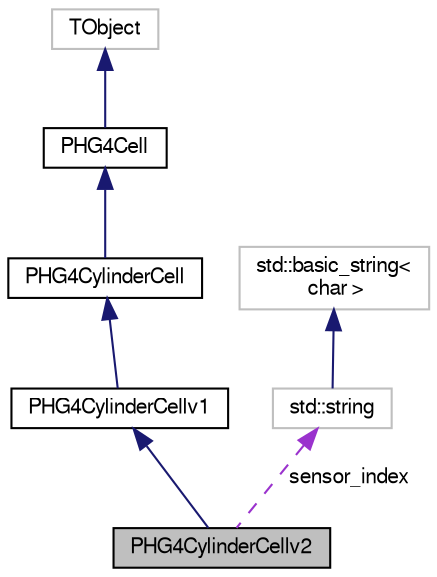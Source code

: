 digraph "PHG4CylinderCellv2"
{
  bgcolor="transparent";
  edge [fontname="FreeSans",fontsize="10",labelfontname="FreeSans",labelfontsize="10"];
  node [fontname="FreeSans",fontsize="10",shape=record];
  Node1 [label="PHG4CylinderCellv2",height=0.2,width=0.4,color="black", fillcolor="grey75", style="filled" fontcolor="black"];
  Node2 -> Node1 [dir="back",color="midnightblue",fontsize="10",style="solid",fontname="FreeSans"];
  Node2 [label="PHG4CylinderCellv1",height=0.2,width=0.4,color="black",URL="$dd/d2e/classPHG4CylinderCellv1.html"];
  Node3 -> Node2 [dir="back",color="midnightblue",fontsize="10",style="solid",fontname="FreeSans"];
  Node3 [label="PHG4CylinderCell",height=0.2,width=0.4,color="black",URL="$d6/db7/classPHG4CylinderCell.html"];
  Node4 -> Node3 [dir="back",color="midnightblue",fontsize="10",style="solid",fontname="FreeSans"];
  Node4 [label="PHG4Cell",height=0.2,width=0.4,color="black",URL="$dc/dfe/classPHG4Cell.html"];
  Node5 -> Node4 [dir="back",color="midnightblue",fontsize="10",style="solid",fontname="FreeSans"];
  Node5 [label="TObject",height=0.2,width=0.4,color="grey75"];
  Node6 -> Node1 [dir="back",color="darkorchid3",fontsize="10",style="dashed",label=" sensor_index" ,fontname="FreeSans"];
  Node6 [label="std::string",height=0.2,width=0.4,color="grey75",tooltip="STL class. "];
  Node7 -> Node6 [dir="back",color="midnightblue",fontsize="10",style="solid",fontname="FreeSans"];
  Node7 [label="std::basic_string\<\l char \>",height=0.2,width=0.4,color="grey75",tooltip="STL class. "];
}

